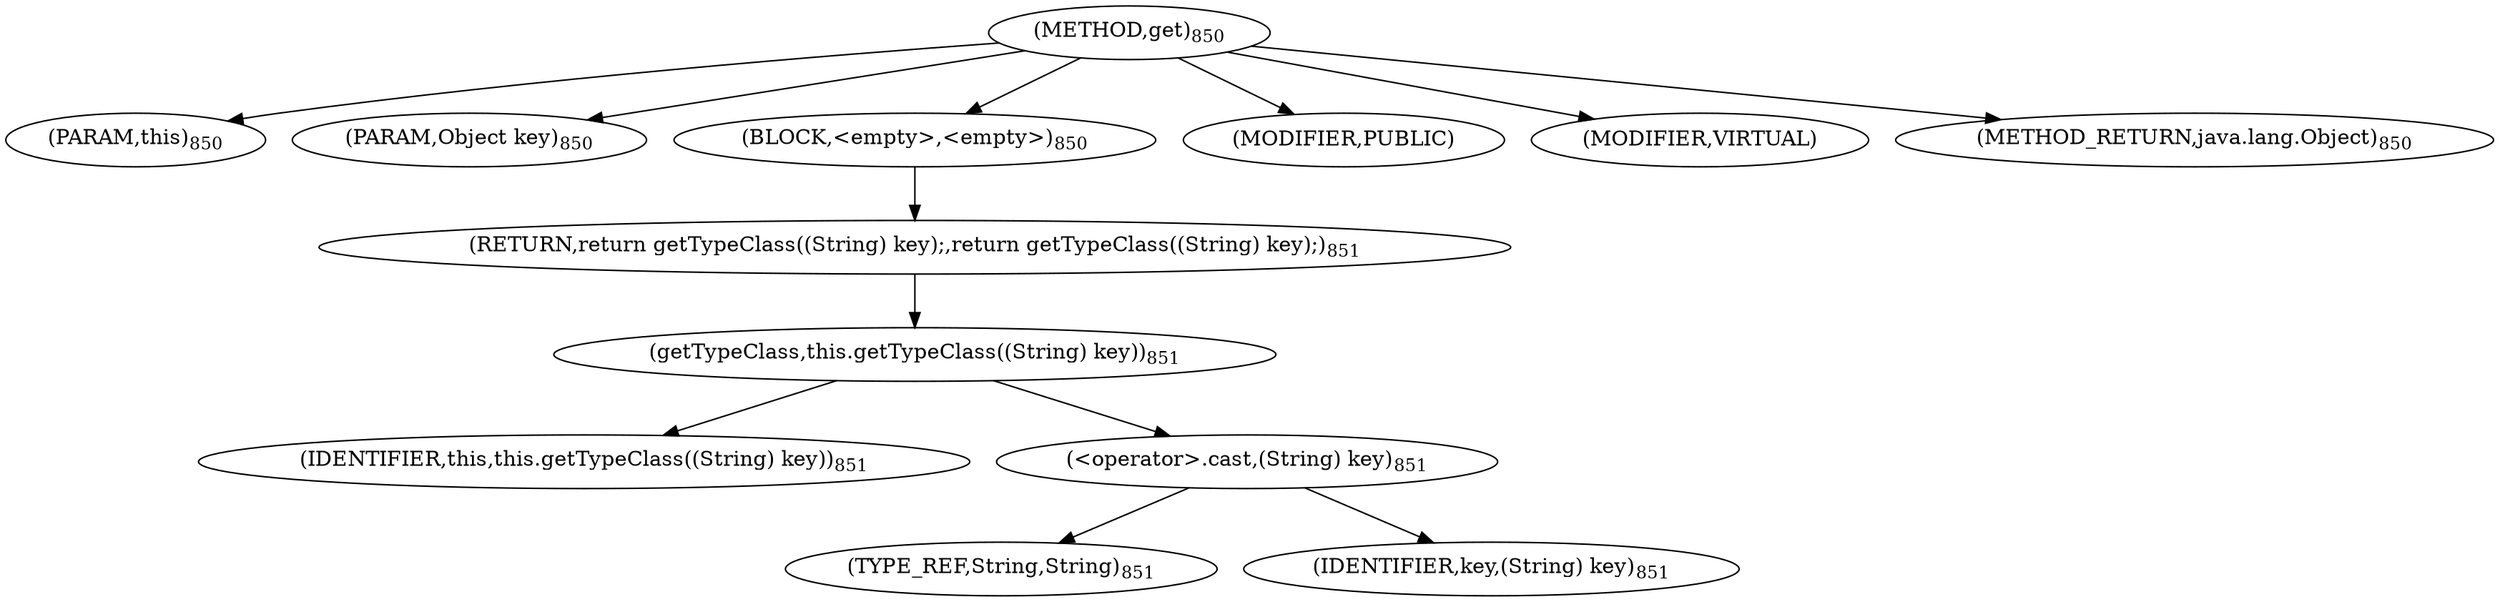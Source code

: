 digraph "get" {  
"1791" [label = <(METHOD,get)<SUB>850</SUB>> ]
"69" [label = <(PARAM,this)<SUB>850</SUB>> ]
"1792" [label = <(PARAM,Object key)<SUB>850</SUB>> ]
"1793" [label = <(BLOCK,&lt;empty&gt;,&lt;empty&gt;)<SUB>850</SUB>> ]
"1794" [label = <(RETURN,return getTypeClass((String) key);,return getTypeClass((String) key);)<SUB>851</SUB>> ]
"1795" [label = <(getTypeClass,this.getTypeClass((String) key))<SUB>851</SUB>> ]
"68" [label = <(IDENTIFIER,this,this.getTypeClass((String) key))<SUB>851</SUB>> ]
"1796" [label = <(&lt;operator&gt;.cast,(String) key)<SUB>851</SUB>> ]
"1797" [label = <(TYPE_REF,String,String)<SUB>851</SUB>> ]
"1798" [label = <(IDENTIFIER,key,(String) key)<SUB>851</SUB>> ]
"1799" [label = <(MODIFIER,PUBLIC)> ]
"1800" [label = <(MODIFIER,VIRTUAL)> ]
"1801" [label = <(METHOD_RETURN,java.lang.Object)<SUB>850</SUB>> ]
  "1791" -> "69" 
  "1791" -> "1792" 
  "1791" -> "1793" 
  "1791" -> "1799" 
  "1791" -> "1800" 
  "1791" -> "1801" 
  "1793" -> "1794" 
  "1794" -> "1795" 
  "1795" -> "68" 
  "1795" -> "1796" 
  "1796" -> "1797" 
  "1796" -> "1798" 
}
